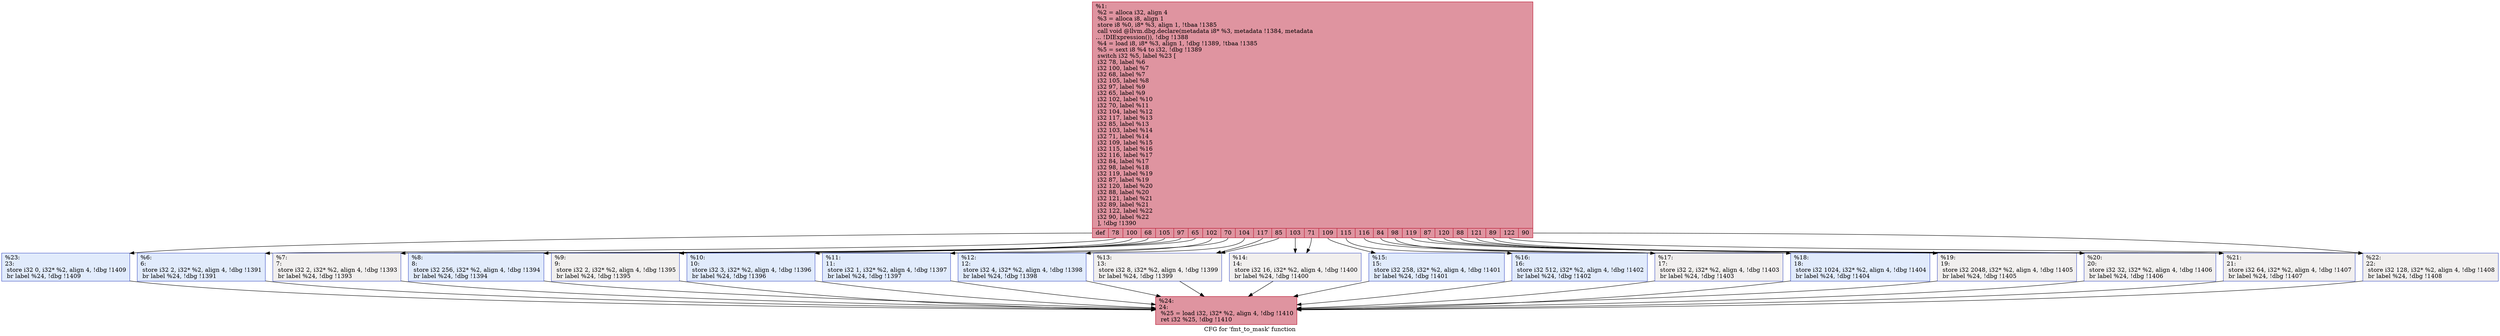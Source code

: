 digraph "CFG for 'fmt_to_mask' function" {
	label="CFG for 'fmt_to_mask' function";

	Node0x16251f0 [shape=record,color="#b70d28ff", style=filled, fillcolor="#b70d2870",label="{%1:\l  %2 = alloca i32, align 4\l  %3 = alloca i8, align 1\l  store i8 %0, i8* %3, align 1, !tbaa !1385\l  call void @llvm.dbg.declare(metadata i8* %3, metadata !1384, metadata\l... !DIExpression()), !dbg !1388\l  %4 = load i8, i8* %3, align 1, !dbg !1389, !tbaa !1385\l  %5 = sext i8 %4 to i32, !dbg !1389\l  switch i32 %5, label %23 [\l    i32 78, label %6\l    i32 100, label %7\l    i32 68, label %7\l    i32 105, label %8\l    i32 97, label %9\l    i32 65, label %9\l    i32 102, label %10\l    i32 70, label %11\l    i32 104, label %12\l    i32 117, label %13\l    i32 85, label %13\l    i32 103, label %14\l    i32 71, label %14\l    i32 109, label %15\l    i32 115, label %16\l    i32 116, label %17\l    i32 84, label %17\l    i32 98, label %18\l    i32 119, label %19\l    i32 87, label %19\l    i32 120, label %20\l    i32 88, label %20\l    i32 121, label %21\l    i32 89, label %21\l    i32 122, label %22\l    i32 90, label %22\l  ], !dbg !1390\l|{<s0>def|<s1>78|<s2>100|<s3>68|<s4>105|<s5>97|<s6>65|<s7>102|<s8>70|<s9>104|<s10>117|<s11>85|<s12>103|<s13>71|<s14>109|<s15>115|<s16>116|<s17>84|<s18>98|<s19>119|<s20>87|<s21>120|<s22>88|<s23>121|<s24>89|<s25>122|<s26>90}}"];
	Node0x16251f0:s0 -> Node0x1625880;
	Node0x16251f0:s1 -> Node0x1625330;
	Node0x16251f0:s2 -> Node0x1625380;
	Node0x16251f0:s3 -> Node0x1625380;
	Node0x16251f0:s4 -> Node0x16253d0;
	Node0x16251f0:s5 -> Node0x1625420;
	Node0x16251f0:s6 -> Node0x1625420;
	Node0x16251f0:s7 -> Node0x1625470;
	Node0x16251f0:s8 -> Node0x16254c0;
	Node0x16251f0:s9 -> Node0x1625510;
	Node0x16251f0:s10 -> Node0x1625560;
	Node0x16251f0:s11 -> Node0x1625560;
	Node0x16251f0:s12 -> Node0x16255b0;
	Node0x16251f0:s13 -> Node0x16255b0;
	Node0x16251f0:s14 -> Node0x1625600;
	Node0x16251f0:s15 -> Node0x1625650;
	Node0x16251f0:s16 -> Node0x16256a0;
	Node0x16251f0:s17 -> Node0x16256a0;
	Node0x16251f0:s18 -> Node0x16256f0;
	Node0x16251f0:s19 -> Node0x1625740;
	Node0x16251f0:s20 -> Node0x1625740;
	Node0x16251f0:s21 -> Node0x1625790;
	Node0x16251f0:s22 -> Node0x1625790;
	Node0x16251f0:s23 -> Node0x16257e0;
	Node0x16251f0:s24 -> Node0x16257e0;
	Node0x16251f0:s25 -> Node0x1625830;
	Node0x16251f0:s26 -> Node0x1625830;
	Node0x1625330 [shape=record,color="#3d50c3ff", style=filled, fillcolor="#bbd1f870",label="{%6:\l6:                                                \l  store i32 2, i32* %2, align 4, !dbg !1391\l  br label %24, !dbg !1391\l}"];
	Node0x1625330 -> Node0x16258d0;
	Node0x1625380 [shape=record,color="#3d50c3ff", style=filled, fillcolor="#e0dbd870",label="{%7:\l7:                                                \l  store i32 2, i32* %2, align 4, !dbg !1393\l  br label %24, !dbg !1393\l}"];
	Node0x1625380 -> Node0x16258d0;
	Node0x16253d0 [shape=record,color="#3d50c3ff", style=filled, fillcolor="#bbd1f870",label="{%8:\l8:                                                \l  store i32 256, i32* %2, align 4, !dbg !1394\l  br label %24, !dbg !1394\l}"];
	Node0x16253d0 -> Node0x16258d0;
	Node0x1625420 [shape=record,color="#3d50c3ff", style=filled, fillcolor="#e0dbd870",label="{%9:\l9:                                                \l  store i32 2, i32* %2, align 4, !dbg !1395\l  br label %24, !dbg !1395\l}"];
	Node0x1625420 -> Node0x16258d0;
	Node0x1625470 [shape=record,color="#3d50c3ff", style=filled, fillcolor="#bbd1f870",label="{%10:\l10:                                               \l  store i32 3, i32* %2, align 4, !dbg !1396\l  br label %24, !dbg !1396\l}"];
	Node0x1625470 -> Node0x16258d0;
	Node0x16254c0 [shape=record,color="#3d50c3ff", style=filled, fillcolor="#bbd1f870",label="{%11:\l11:                                               \l  store i32 1, i32* %2, align 4, !dbg !1397\l  br label %24, !dbg !1397\l}"];
	Node0x16254c0 -> Node0x16258d0;
	Node0x1625510 [shape=record,color="#3d50c3ff", style=filled, fillcolor="#bbd1f870",label="{%12:\l12:                                               \l  store i32 4, i32* %2, align 4, !dbg !1398\l  br label %24, !dbg !1398\l}"];
	Node0x1625510 -> Node0x16258d0;
	Node0x1625560 [shape=record,color="#3d50c3ff", style=filled, fillcolor="#e0dbd870",label="{%13:\l13:                                               \l  store i32 8, i32* %2, align 4, !dbg !1399\l  br label %24, !dbg !1399\l}"];
	Node0x1625560 -> Node0x16258d0;
	Node0x16255b0 [shape=record,color="#3d50c3ff", style=filled, fillcolor="#e0dbd870",label="{%14:\l14:                                               \l  store i32 16, i32* %2, align 4, !dbg !1400\l  br label %24, !dbg !1400\l}"];
	Node0x16255b0 -> Node0x16258d0;
	Node0x1625600 [shape=record,color="#3d50c3ff", style=filled, fillcolor="#bbd1f870",label="{%15:\l15:                                               \l  store i32 258, i32* %2, align 4, !dbg !1401\l  br label %24, !dbg !1401\l}"];
	Node0x1625600 -> Node0x16258d0;
	Node0x1625650 [shape=record,color="#3d50c3ff", style=filled, fillcolor="#bbd1f870",label="{%16:\l16:                                               \l  store i32 512, i32* %2, align 4, !dbg !1402\l  br label %24, !dbg !1402\l}"];
	Node0x1625650 -> Node0x16258d0;
	Node0x16256a0 [shape=record,color="#3d50c3ff", style=filled, fillcolor="#e0dbd870",label="{%17:\l17:                                               \l  store i32 2, i32* %2, align 4, !dbg !1403\l  br label %24, !dbg !1403\l}"];
	Node0x16256a0 -> Node0x16258d0;
	Node0x16256f0 [shape=record,color="#3d50c3ff", style=filled, fillcolor="#bbd1f870",label="{%18:\l18:                                               \l  store i32 1024, i32* %2, align 4, !dbg !1404\l  br label %24, !dbg !1404\l}"];
	Node0x16256f0 -> Node0x16258d0;
	Node0x1625740 [shape=record,color="#3d50c3ff", style=filled, fillcolor="#e0dbd870",label="{%19:\l19:                                               \l  store i32 2048, i32* %2, align 4, !dbg !1405\l  br label %24, !dbg !1405\l}"];
	Node0x1625740 -> Node0x16258d0;
	Node0x1625790 [shape=record,color="#3d50c3ff", style=filled, fillcolor="#e0dbd870",label="{%20:\l20:                                               \l  store i32 32, i32* %2, align 4, !dbg !1406\l  br label %24, !dbg !1406\l}"];
	Node0x1625790 -> Node0x16258d0;
	Node0x16257e0 [shape=record,color="#3d50c3ff", style=filled, fillcolor="#e0dbd870",label="{%21:\l21:                                               \l  store i32 64, i32* %2, align 4, !dbg !1407\l  br label %24, !dbg !1407\l}"];
	Node0x16257e0 -> Node0x16258d0;
	Node0x1625830 [shape=record,color="#3d50c3ff", style=filled, fillcolor="#e0dbd870",label="{%22:\l22:                                               \l  store i32 128, i32* %2, align 4, !dbg !1408\l  br label %24, !dbg !1408\l}"];
	Node0x1625830 -> Node0x16258d0;
	Node0x1625880 [shape=record,color="#3d50c3ff", style=filled, fillcolor="#bbd1f870",label="{%23:\l23:                                               \l  store i32 0, i32* %2, align 4, !dbg !1409\l  br label %24, !dbg !1409\l}"];
	Node0x1625880 -> Node0x16258d0;
	Node0x16258d0 [shape=record,color="#b70d28ff", style=filled, fillcolor="#b70d2870",label="{%24:\l24:                                               \l  %25 = load i32, i32* %2, align 4, !dbg !1410\l  ret i32 %25, !dbg !1410\l}"];
}
